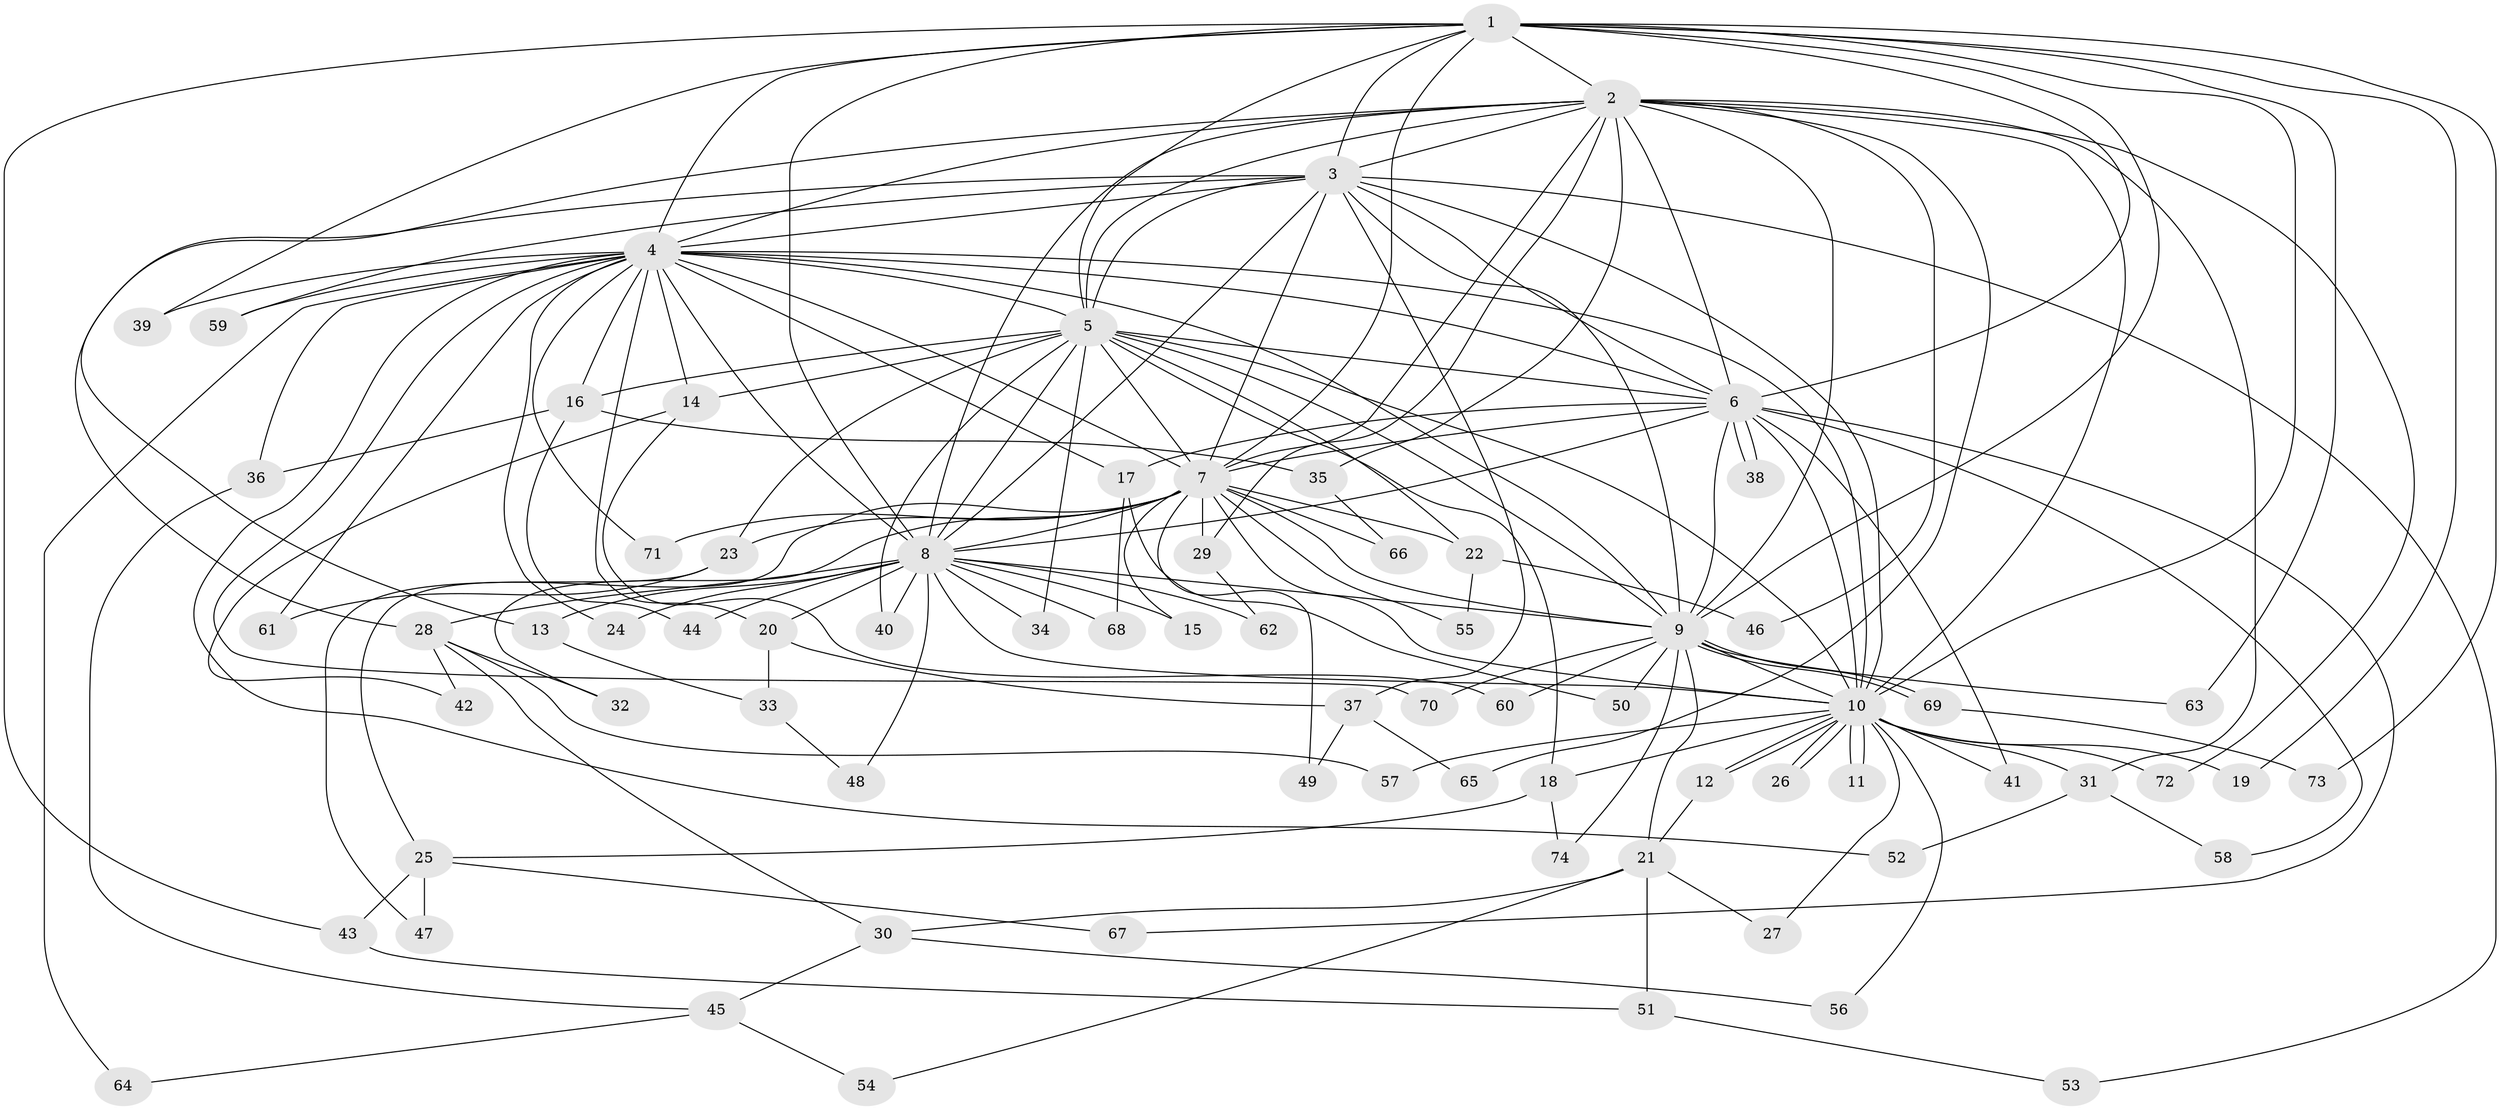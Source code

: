 // Generated by graph-tools (version 1.1) at 2025/01/03/09/25 03:01:21]
// undirected, 74 vertices, 173 edges
graph export_dot {
graph [start="1"]
  node [color=gray90,style=filled];
  1;
  2;
  3;
  4;
  5;
  6;
  7;
  8;
  9;
  10;
  11;
  12;
  13;
  14;
  15;
  16;
  17;
  18;
  19;
  20;
  21;
  22;
  23;
  24;
  25;
  26;
  27;
  28;
  29;
  30;
  31;
  32;
  33;
  34;
  35;
  36;
  37;
  38;
  39;
  40;
  41;
  42;
  43;
  44;
  45;
  46;
  47;
  48;
  49;
  50;
  51;
  52;
  53;
  54;
  55;
  56;
  57;
  58;
  59;
  60;
  61;
  62;
  63;
  64;
  65;
  66;
  67;
  68;
  69;
  70;
  71;
  72;
  73;
  74;
  1 -- 2;
  1 -- 3;
  1 -- 4;
  1 -- 5;
  1 -- 6;
  1 -- 7;
  1 -- 8;
  1 -- 9;
  1 -- 10;
  1 -- 19;
  1 -- 39;
  1 -- 43;
  1 -- 63;
  1 -- 73;
  2 -- 3;
  2 -- 4;
  2 -- 5;
  2 -- 6;
  2 -- 7;
  2 -- 8;
  2 -- 9;
  2 -- 10;
  2 -- 13;
  2 -- 29;
  2 -- 31;
  2 -- 35;
  2 -- 46;
  2 -- 65;
  2 -- 72;
  3 -- 4;
  3 -- 5;
  3 -- 6;
  3 -- 7;
  3 -- 8;
  3 -- 9;
  3 -- 10;
  3 -- 28;
  3 -- 37;
  3 -- 53;
  3 -- 59;
  4 -- 5;
  4 -- 6;
  4 -- 7;
  4 -- 8;
  4 -- 9;
  4 -- 10;
  4 -- 14;
  4 -- 16;
  4 -- 17;
  4 -- 20;
  4 -- 24;
  4 -- 36;
  4 -- 39;
  4 -- 52;
  4 -- 59;
  4 -- 61;
  4 -- 64;
  4 -- 70;
  4 -- 71;
  5 -- 6;
  5 -- 7;
  5 -- 8;
  5 -- 9;
  5 -- 10;
  5 -- 14;
  5 -- 16;
  5 -- 18;
  5 -- 22;
  5 -- 23;
  5 -- 34;
  5 -- 40;
  6 -- 7;
  6 -- 8;
  6 -- 9;
  6 -- 10;
  6 -- 17;
  6 -- 38;
  6 -- 38;
  6 -- 41;
  6 -- 58;
  6 -- 67;
  7 -- 8;
  7 -- 9;
  7 -- 10;
  7 -- 15;
  7 -- 22;
  7 -- 23;
  7 -- 25;
  7 -- 29;
  7 -- 32;
  7 -- 49;
  7 -- 55;
  7 -- 66;
  7 -- 71;
  8 -- 9;
  8 -- 10;
  8 -- 13;
  8 -- 15;
  8 -- 20;
  8 -- 24;
  8 -- 28;
  8 -- 34;
  8 -- 40;
  8 -- 44;
  8 -- 48;
  8 -- 62;
  8 -- 68;
  9 -- 10;
  9 -- 21;
  9 -- 50;
  9 -- 60;
  9 -- 63;
  9 -- 69;
  9 -- 69;
  9 -- 70;
  9 -- 74;
  10 -- 11;
  10 -- 11;
  10 -- 12;
  10 -- 12;
  10 -- 18;
  10 -- 19;
  10 -- 26;
  10 -- 26;
  10 -- 27;
  10 -- 31;
  10 -- 41;
  10 -- 56;
  10 -- 57;
  10 -- 72;
  12 -- 21;
  13 -- 33;
  14 -- 42;
  14 -- 60;
  16 -- 35;
  16 -- 36;
  16 -- 44;
  17 -- 50;
  17 -- 68;
  18 -- 25;
  18 -- 74;
  20 -- 33;
  20 -- 37;
  21 -- 27;
  21 -- 30;
  21 -- 51;
  21 -- 54;
  22 -- 46;
  22 -- 55;
  23 -- 47;
  23 -- 61;
  25 -- 43;
  25 -- 47;
  25 -- 67;
  28 -- 30;
  28 -- 32;
  28 -- 42;
  28 -- 57;
  29 -- 62;
  30 -- 45;
  30 -- 56;
  31 -- 52;
  31 -- 58;
  33 -- 48;
  35 -- 66;
  36 -- 45;
  37 -- 49;
  37 -- 65;
  43 -- 51;
  45 -- 54;
  45 -- 64;
  51 -- 53;
  69 -- 73;
}
